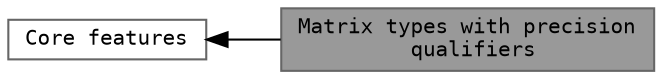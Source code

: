 digraph "Matrix types with precision qualifiers"
{
 // LATEX_PDF_SIZE
  bgcolor="transparent";
  edge [fontname=Terminal,fontsize=10,labelfontname=Helvetica,labelfontsize=10];
  node [fontname=Terminal,fontsize=10,shape=box,height=0.2,width=0.4];
  rankdir=LR;
  Node2 [label="Core features",height=0.2,width=0.4,color="grey40", fillcolor="white", style="filled",URL="$group__core.html",tooltip="Features that implement in C++ the GLSL specification as closely as possible."];
  Node1 [label="Matrix types with precision\l qualifiers",height=0.2,width=0.4,color="gray40", fillcolor="grey60", style="filled", fontcolor="black",tooltip="Matrix types with precision qualifiers which may result in various precision in term of ULPs."];
  Node2->Node1 [shape=plaintext, dir="back", style="solid"];
}
